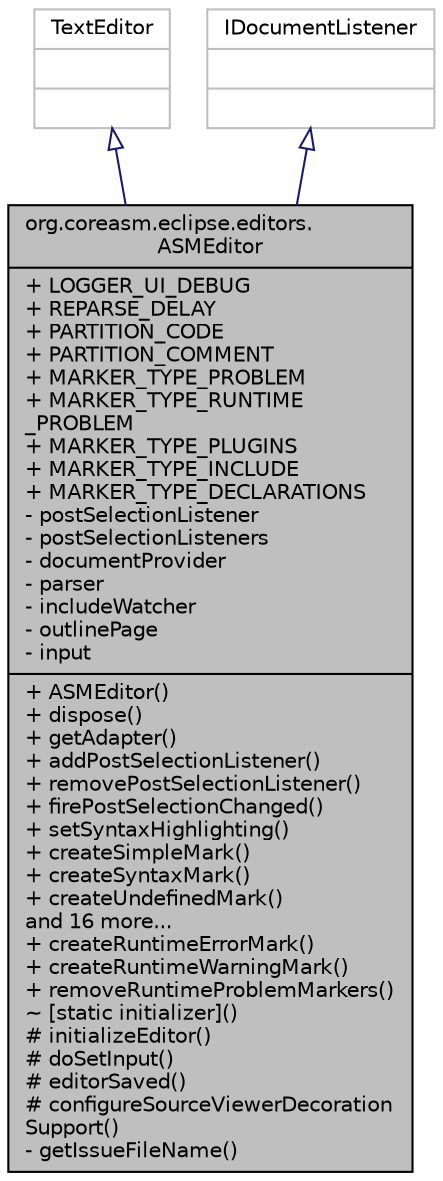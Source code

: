 digraph "org.coreasm.eclipse.editors.ASMEditor"
{
  bgcolor="transparent";
  edge [fontname="Helvetica",fontsize="10",labelfontname="Helvetica",labelfontsize="10"];
  node [fontname="Helvetica",fontsize="10",shape=record];
  Node1 [label="{org.coreasm.eclipse.editors.\lASMEditor\n|+ LOGGER_UI_DEBUG\l+ REPARSE_DELAY\l+ PARTITION_CODE\l+ PARTITION_COMMENT\l+ MARKER_TYPE_PROBLEM\l+ MARKER_TYPE_RUNTIME\l_PROBLEM\l+ MARKER_TYPE_PLUGINS\l+ MARKER_TYPE_INCLUDE\l+ MARKER_TYPE_DECLARATIONS\l- postSelectionListener\l- postSelectionListeners\l- documentProvider\l- parser\l- includeWatcher\l- outlinePage\l- input\l|+ ASMEditor()\l+ dispose()\l+ getAdapter()\l+ addPostSelectionListener()\l+ removePostSelectionListener()\l+ firePostSelectionChanged()\l+ setSyntaxHighlighting()\l+ createSimpleMark()\l+ createSyntaxMark()\l+ createUndefinedMark()\land 16 more...\l+ createRuntimeErrorMark()\l+ createRuntimeWarningMark()\l+ removeRuntimeProblemMarkers()\l~ [static initializer]()\l# initializeEditor()\l# doSetInput()\l# editorSaved()\l# configureSourceViewerDecoration\lSupport()\l- getIssueFileName()\l}",height=0.2,width=0.4,color="black", fillcolor="grey75", style="filled" fontcolor="black"];
  Node2 -> Node1 [dir="back",color="midnightblue",fontsize="10",style="solid",arrowtail="onormal",fontname="Helvetica"];
  Node2 [label="{TextEditor\n||}",height=0.2,width=0.4,color="grey75"];
  Node3 -> Node1 [dir="back",color="midnightblue",fontsize="10",style="solid",arrowtail="onormal",fontname="Helvetica"];
  Node3 [label="{IDocumentListener\n||}",height=0.2,width=0.4,color="grey75"];
}
